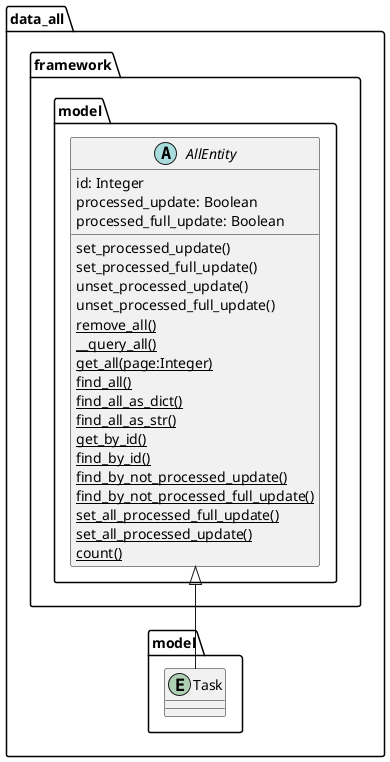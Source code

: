 @startuml
left to right direction
'https://plantuml.com/class-diagram

package data_all.framework.model {

    abstract class AllEntity {
        id: Integer
        processed_update: Boolean
        processed_full_update: Boolean

        set_processed_update()
        set_processed_full_update()
        unset_processed_update()
        unset_processed_full_update()
        {classifier} remove_all()
        {classifier} __query_all()
        {classifier} get_all(page:Integer)
        {classifier} find_all()
        {classifier} find_all_as_dict()
        {classifier} find_all_as_str()
        {classifier} get_by_id()
        {classifier} find_by_id()
        {classifier} find_by_not_processed_update()
        {classifier} find_by_not_processed_full_update()
        {classifier} set_all_processed_full_update()
        {classifier} set_all_processed_update()
        {classifier} count()
    }
}

package data_all.model {

    entity Task {}

    AllEntity <|- Task
}

@enduml
